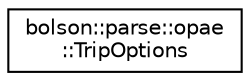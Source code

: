 digraph "Graphical Class Hierarchy"
{
 // LATEX_PDF_SIZE
  edge [fontname="Helvetica",fontsize="10",labelfontname="Helvetica",labelfontsize="10"];
  node [fontname="Helvetica",fontsize="10",shape=record];
  rankdir="LR";
  Node0 [label="bolson::parse::opae\l::TripOptions",height=0.2,width=0.4,color="black", fillcolor="white", style="filled",URL="$structbolson_1_1parse_1_1opae_1_1_trip_options.html",tooltip=" "];
}
